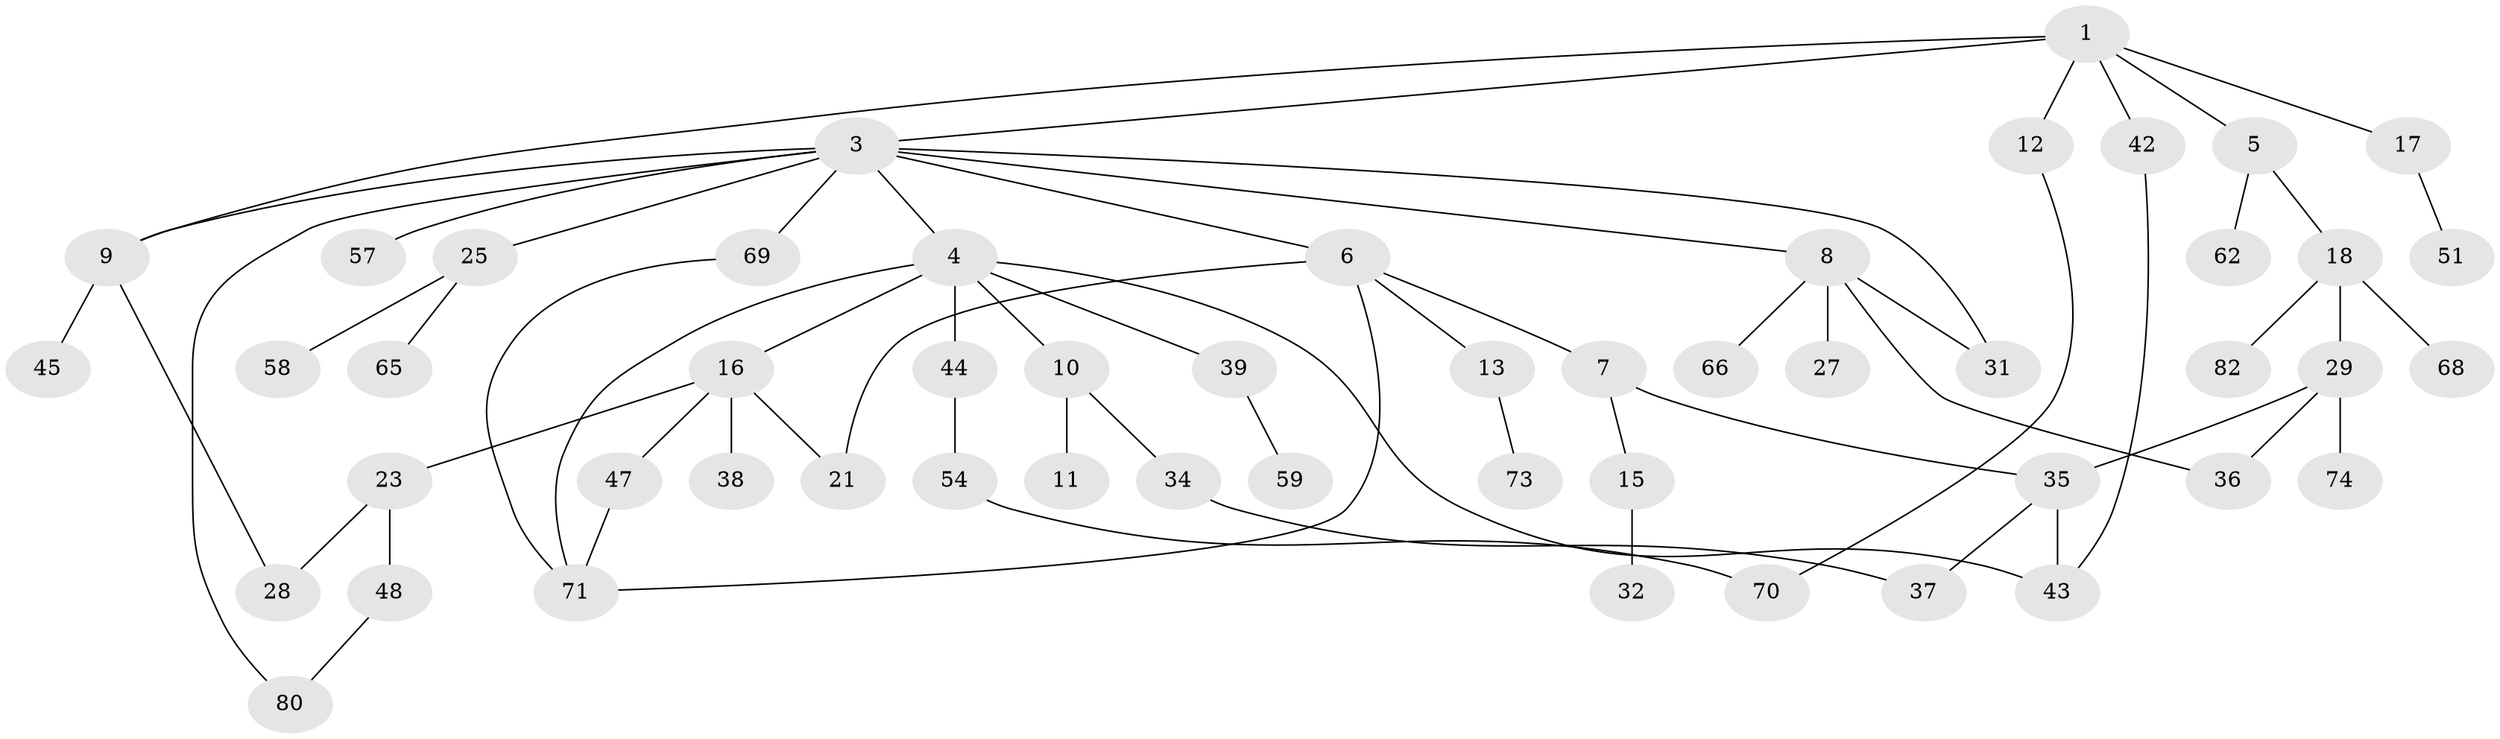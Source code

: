 // original degree distribution, {4: 0.13253012048192772, 8: 0.012048192771084338, 7: 0.012048192771084338, 5: 0.024096385542168676, 1: 0.3373493975903614, 3: 0.20481927710843373, 2: 0.27710843373493976}
// Generated by graph-tools (version 1.1) at 2025/10/02/27/25 16:10:54]
// undirected, 52 vertices, 65 edges
graph export_dot {
graph [start="1"]
  node [color=gray90,style=filled];
  1 [super="+2"];
  3 [super="+22"];
  4 [super="+20"];
  5 [super="+24"];
  6 [super="+56"];
  7 [super="+52"];
  8 [super="+14"];
  9 [super="+83"];
  10 [super="+55"];
  11;
  12 [super="+50"];
  13 [super="+60"];
  15 [super="+41"];
  16 [super="+19"];
  17 [super="+33"];
  18 [super="+30"];
  21 [super="+81"];
  23 [super="+40"];
  25 [super="+26"];
  27;
  28 [super="+46"];
  29 [super="+64"];
  31;
  32 [super="+67"];
  34 [super="+72"];
  35 [super="+49"];
  36 [super="+63"];
  37;
  38;
  39 [super="+76"];
  42;
  43 [super="+77"];
  44 [super="+75"];
  45;
  47 [super="+61"];
  48 [super="+53"];
  51;
  54;
  57;
  58;
  59;
  62;
  65;
  66;
  68;
  69;
  70 [super="+78"];
  71 [super="+79"];
  73;
  74;
  80;
  82;
  1 -- 17;
  1 -- 42;
  1 -- 3;
  1 -- 12;
  1 -- 5;
  1 -- 9;
  3 -- 4;
  3 -- 6;
  3 -- 8;
  3 -- 9;
  3 -- 57;
  3 -- 31;
  3 -- 80;
  3 -- 25;
  3 -- 69;
  4 -- 10;
  4 -- 16;
  4 -- 39;
  4 -- 44;
  4 -- 43;
  4 -- 71;
  5 -- 18;
  5 -- 62;
  6 -- 7;
  6 -- 13;
  6 -- 21;
  6 -- 71;
  7 -- 15;
  7 -- 35;
  8 -- 27;
  8 -- 31;
  8 -- 36;
  8 -- 66;
  9 -- 28;
  9 -- 45;
  10 -- 11;
  10 -- 34;
  12 -- 70;
  13 -- 73;
  15 -- 32;
  16 -- 38;
  16 -- 47;
  16 -- 21;
  16 -- 23;
  17 -- 51;
  18 -- 29;
  18 -- 68;
  18 -- 82;
  23 -- 48;
  23 -- 28;
  25 -- 65;
  25 -- 58;
  29 -- 74 [weight=2];
  29 -- 35;
  29 -- 36;
  34 -- 37;
  35 -- 37;
  35 -- 43;
  39 -- 59;
  42 -- 43;
  44 -- 54;
  47 -- 71;
  48 -- 80;
  54 -- 70;
  69 -- 71;
}
